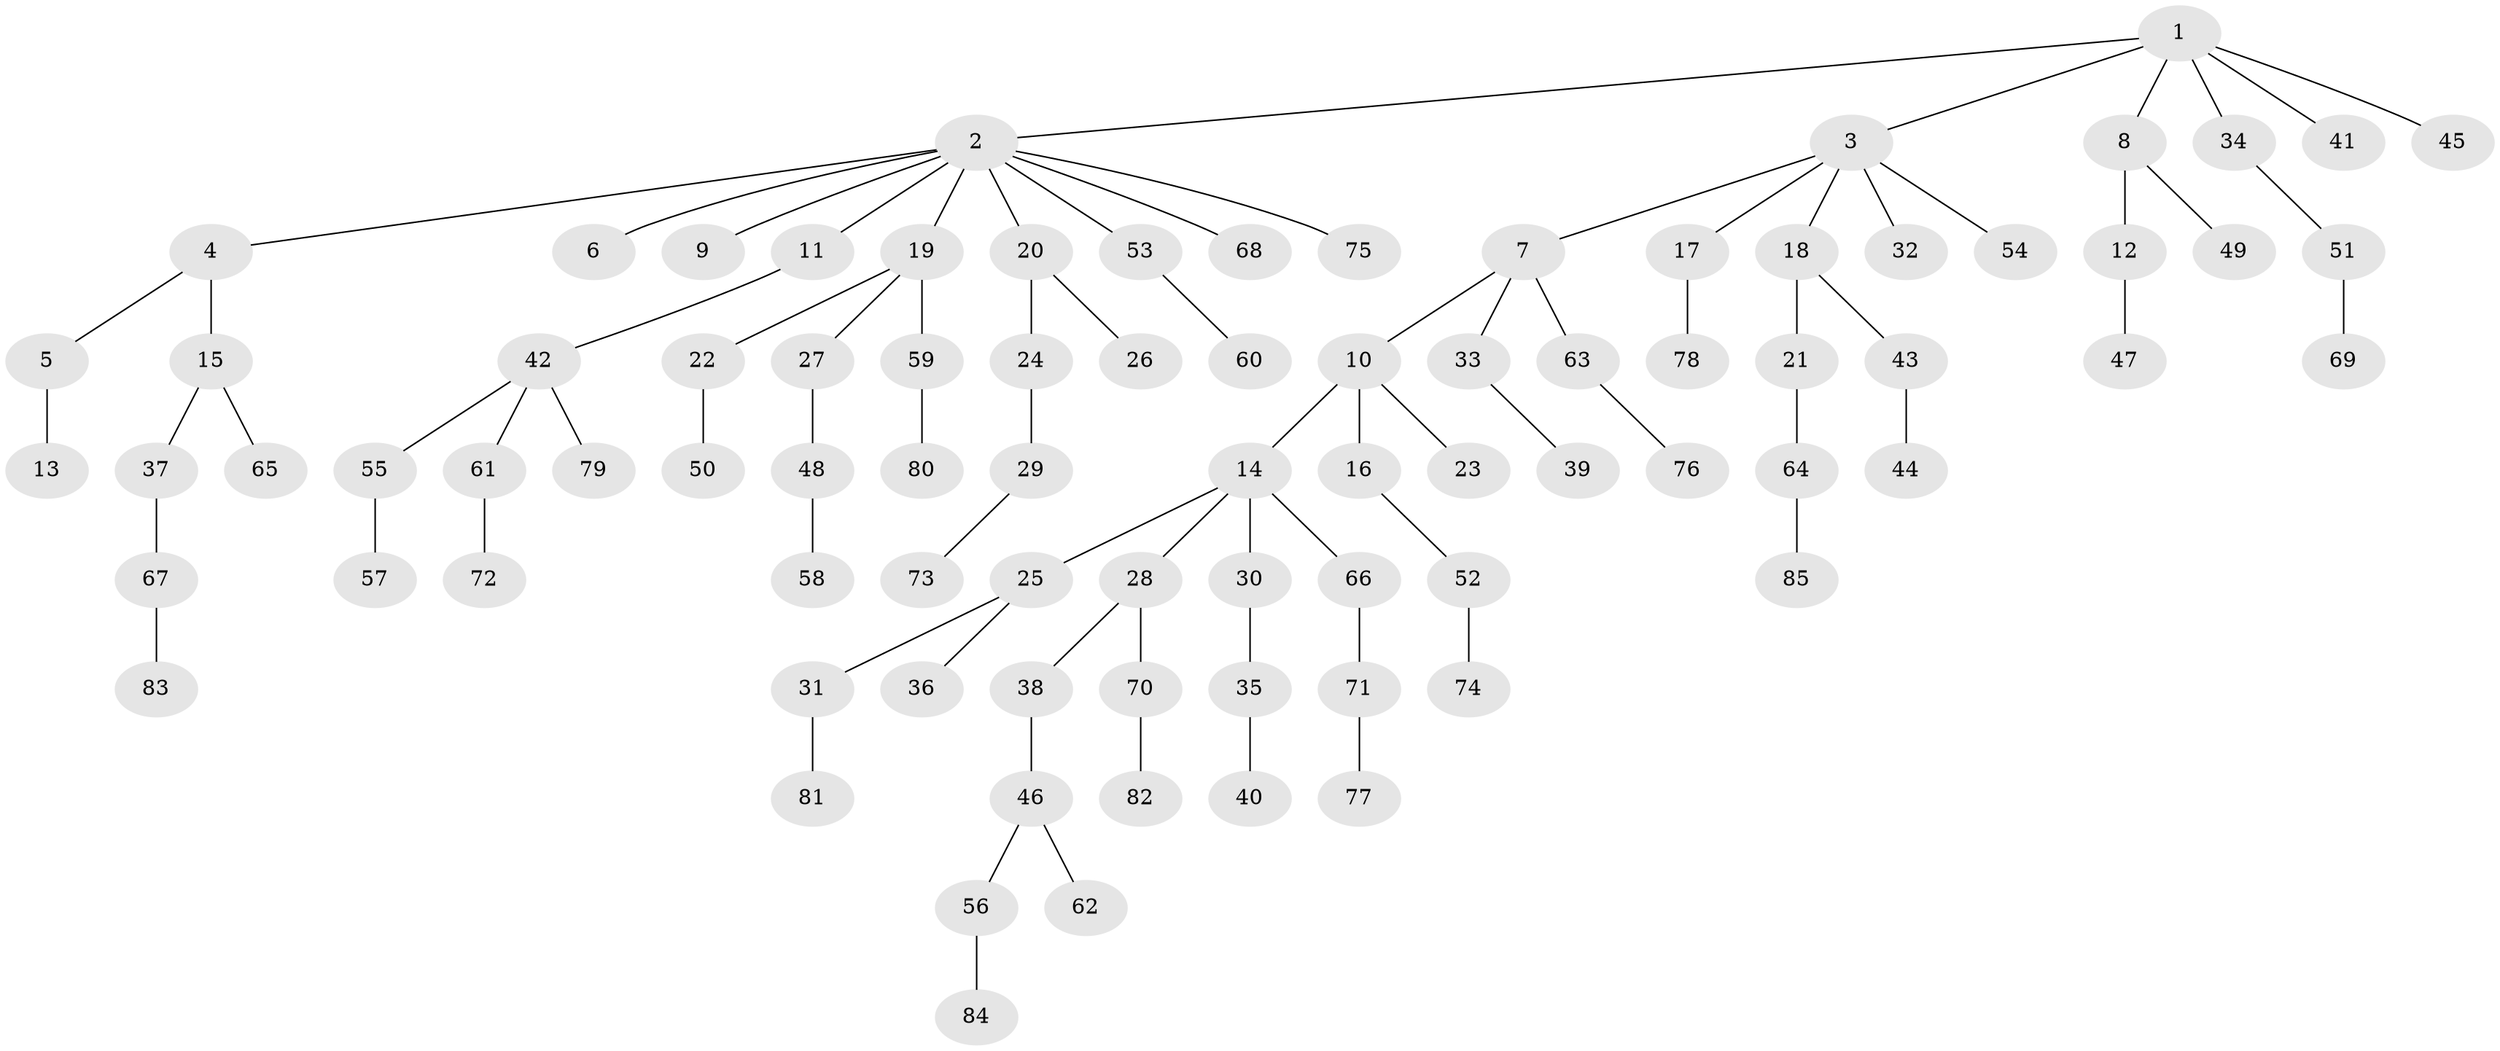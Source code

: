 // coarse degree distribution, {4: 0.08823529411764706, 3: 0.058823529411764705, 1: 0.5588235294117647, 5: 0.029411764705882353, 8: 0.029411764705882353, 2: 0.23529411764705882}
// Generated by graph-tools (version 1.1) at 2025/37/03/04/25 23:37:29]
// undirected, 85 vertices, 84 edges
graph export_dot {
  node [color=gray90,style=filled];
  1;
  2;
  3;
  4;
  5;
  6;
  7;
  8;
  9;
  10;
  11;
  12;
  13;
  14;
  15;
  16;
  17;
  18;
  19;
  20;
  21;
  22;
  23;
  24;
  25;
  26;
  27;
  28;
  29;
  30;
  31;
  32;
  33;
  34;
  35;
  36;
  37;
  38;
  39;
  40;
  41;
  42;
  43;
  44;
  45;
  46;
  47;
  48;
  49;
  50;
  51;
  52;
  53;
  54;
  55;
  56;
  57;
  58;
  59;
  60;
  61;
  62;
  63;
  64;
  65;
  66;
  67;
  68;
  69;
  70;
  71;
  72;
  73;
  74;
  75;
  76;
  77;
  78;
  79;
  80;
  81;
  82;
  83;
  84;
  85;
  1 -- 2;
  1 -- 3;
  1 -- 8;
  1 -- 34;
  1 -- 41;
  1 -- 45;
  2 -- 4;
  2 -- 6;
  2 -- 9;
  2 -- 11;
  2 -- 19;
  2 -- 20;
  2 -- 53;
  2 -- 68;
  2 -- 75;
  3 -- 7;
  3 -- 17;
  3 -- 18;
  3 -- 32;
  3 -- 54;
  4 -- 5;
  4 -- 15;
  5 -- 13;
  7 -- 10;
  7 -- 33;
  7 -- 63;
  8 -- 12;
  8 -- 49;
  10 -- 14;
  10 -- 16;
  10 -- 23;
  11 -- 42;
  12 -- 47;
  14 -- 25;
  14 -- 28;
  14 -- 30;
  14 -- 66;
  15 -- 37;
  15 -- 65;
  16 -- 52;
  17 -- 78;
  18 -- 21;
  18 -- 43;
  19 -- 22;
  19 -- 27;
  19 -- 59;
  20 -- 24;
  20 -- 26;
  21 -- 64;
  22 -- 50;
  24 -- 29;
  25 -- 31;
  25 -- 36;
  27 -- 48;
  28 -- 38;
  28 -- 70;
  29 -- 73;
  30 -- 35;
  31 -- 81;
  33 -- 39;
  34 -- 51;
  35 -- 40;
  37 -- 67;
  38 -- 46;
  42 -- 55;
  42 -- 61;
  42 -- 79;
  43 -- 44;
  46 -- 56;
  46 -- 62;
  48 -- 58;
  51 -- 69;
  52 -- 74;
  53 -- 60;
  55 -- 57;
  56 -- 84;
  59 -- 80;
  61 -- 72;
  63 -- 76;
  64 -- 85;
  66 -- 71;
  67 -- 83;
  70 -- 82;
  71 -- 77;
}

